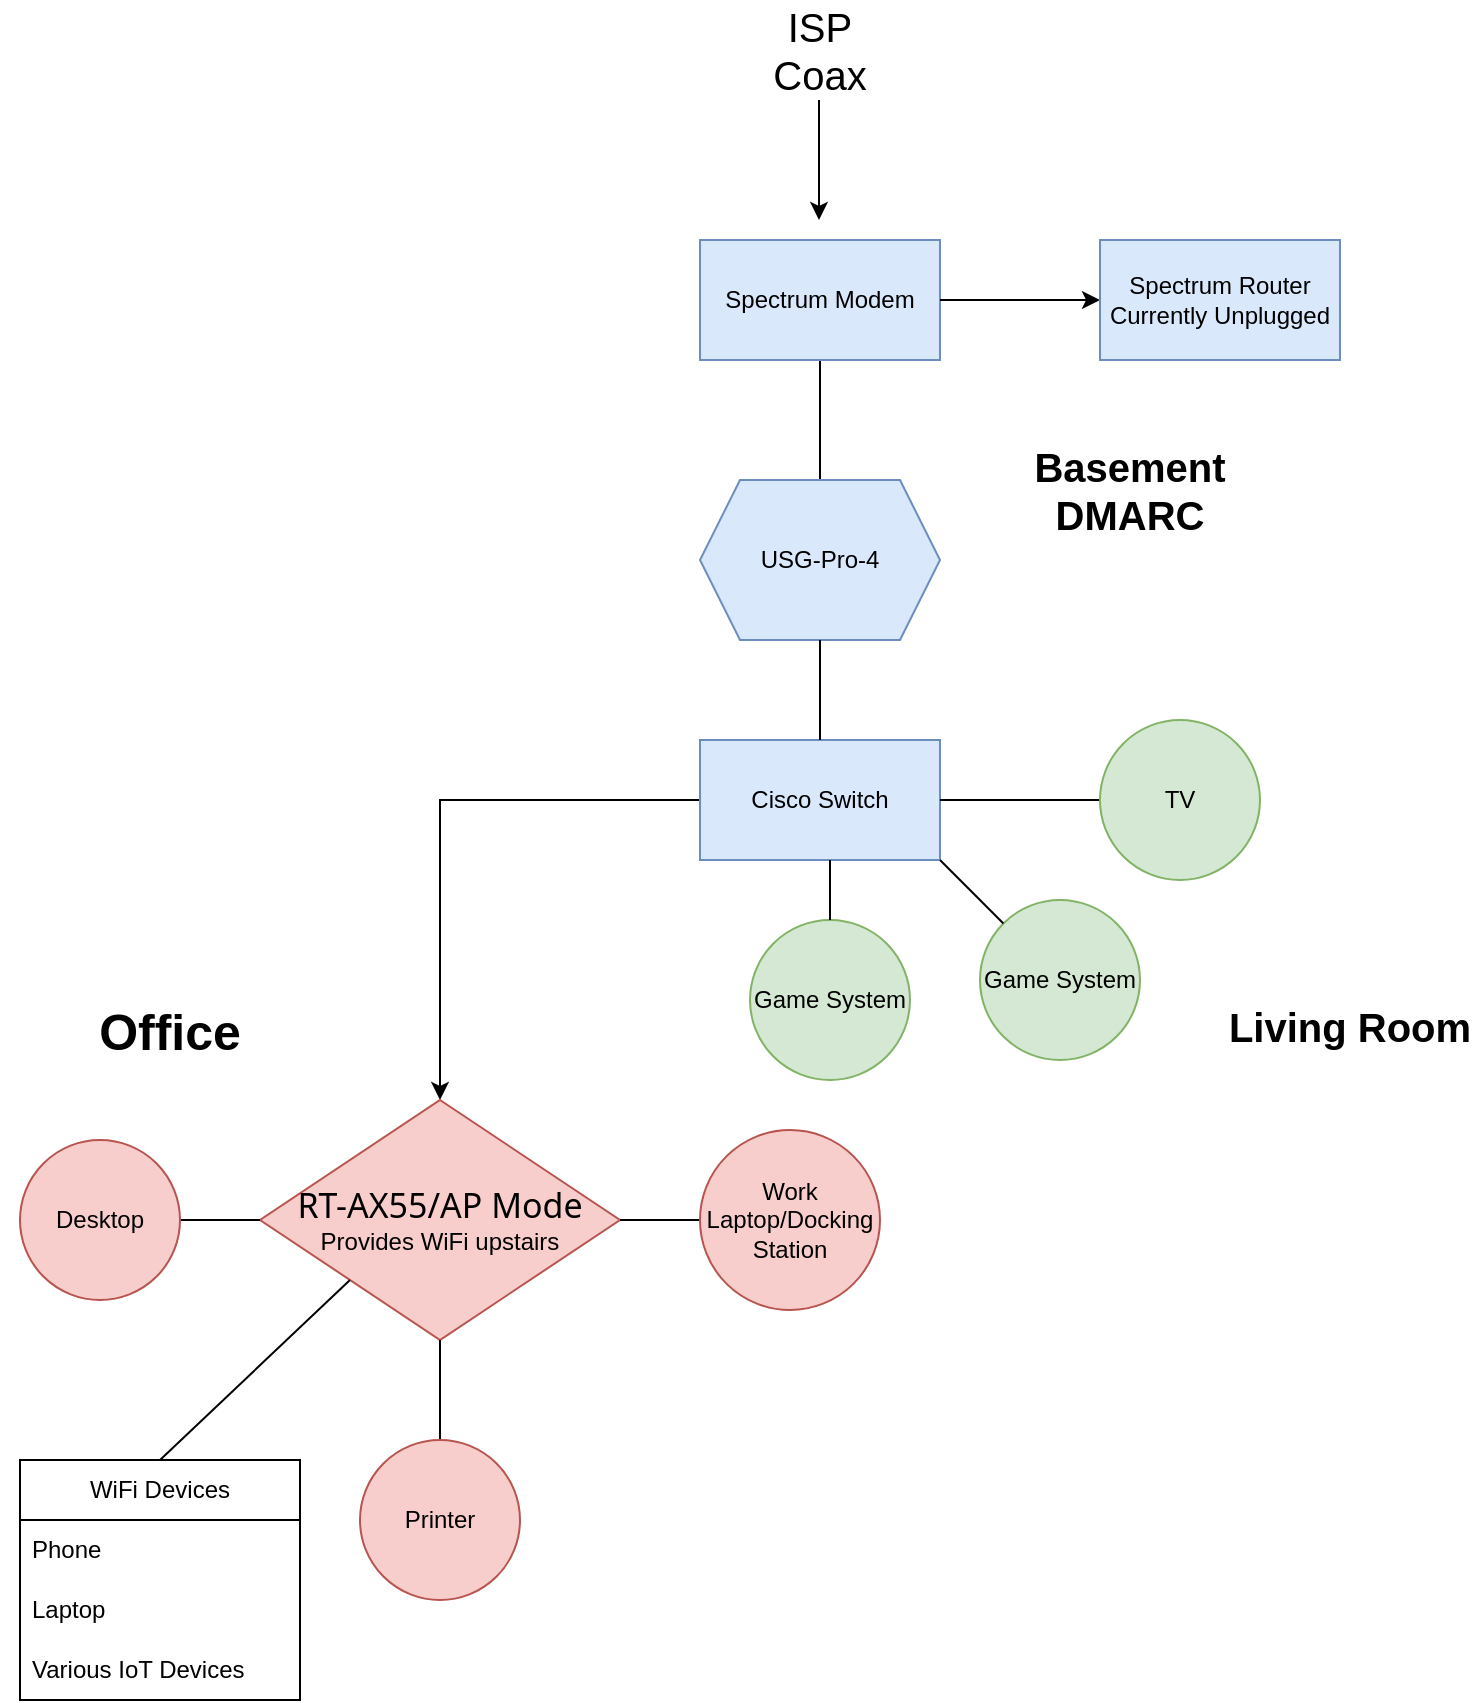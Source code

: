<mxfile version="24.3.0" type="google">
  <diagram name="Page-1" id="715lWyBr_V2-4V5KE1XU">
    <mxGraphModel grid="1" page="1" gridSize="10" guides="1" tooltips="1" connect="1" arrows="1" fold="1" pageScale="1" pageWidth="850" pageHeight="1100" math="0" shadow="0">
      <root>
        <mxCell id="0" />
        <mxCell id="1" parent="0" />
        <mxCell id="2UbKhAp7j60dTIjb8Jcg-7" value="" style="edgeStyle=orthogonalEdgeStyle;rounded=0;orthogonalLoop=1;jettySize=auto;html=1;" edge="1" parent="1" source="2UbKhAp7j60dTIjb8Jcg-1">
          <mxGeometry relative="1" as="geometry">
            <mxPoint x="420" y="260" as="targetPoint" />
          </mxGeometry>
        </mxCell>
        <mxCell id="2UbKhAp7j60dTIjb8Jcg-1" value="Spectrum Modem" style="rounded=0;whiteSpace=wrap;html=1;fillColor=#dae8fc;strokeColor=#6c8ebf;" vertex="1" parent="1">
          <mxGeometry x="360" y="120" width="120" height="60" as="geometry" />
        </mxCell>
        <mxCell id="2UbKhAp7j60dTIjb8Jcg-2" value="" style="endArrow=classic;html=1;rounded=0;" edge="1" parent="1">
          <mxGeometry width="50" height="50" relative="1" as="geometry">
            <mxPoint x="419.5" y="50" as="sourcePoint" />
            <mxPoint x="419.5" y="110" as="targetPoint" />
          </mxGeometry>
        </mxCell>
        <mxCell id="2UbKhAp7j60dTIjb8Jcg-3" value="&lt;font style=&quot;font-size: 20px;&quot;&gt;ISP&lt;/font&gt;&lt;div style=&quot;font-size: 20px;&quot;&gt;&lt;font style=&quot;font-size: 20px;&quot;&gt;Coax&lt;/font&gt;&lt;/div&gt;" style="text;html=1;align=center;verticalAlign=middle;whiteSpace=wrap;rounded=0;" vertex="1" parent="1">
          <mxGeometry x="360" width="120" height="50" as="geometry" />
        </mxCell>
        <mxCell id="2UbKhAp7j60dTIjb8Jcg-4" value="" style="endArrow=classic;html=1;rounded=0;exitX=1;exitY=0.5;exitDx=0;exitDy=0;" edge="1" parent="1" source="2UbKhAp7j60dTIjb8Jcg-1" target="2UbKhAp7j60dTIjb8Jcg-5">
          <mxGeometry width="50" height="50" relative="1" as="geometry">
            <mxPoint x="490" y="140" as="sourcePoint" />
            <mxPoint x="580" y="140" as="targetPoint" />
            <Array as="points" />
          </mxGeometry>
        </mxCell>
        <mxCell id="2UbKhAp7j60dTIjb8Jcg-5" value="Spectrum Router Currently Unplugged" style="rounded=0;whiteSpace=wrap;html=1;fillColor=#dae8fc;strokeColor=#6c8ebf;" vertex="1" parent="1">
          <mxGeometry x="560" y="120" width="120" height="60" as="geometry" />
        </mxCell>
        <mxCell id="2UbKhAp7j60dTIjb8Jcg-9" value="" style="edgeStyle=orthogonalEdgeStyle;rounded=0;orthogonalLoop=1;jettySize=auto;html=1;exitX=0;exitY=0.5;exitDx=0;exitDy=0;" edge="1" parent="1" source="2UbKhAp7j60dTIjb8Jcg-12" target="2UbKhAp7j60dTIjb8Jcg-8">
          <mxGeometry relative="1" as="geometry">
            <mxPoint x="420" y="320" as="sourcePoint" />
          </mxGeometry>
        </mxCell>
        <mxCell id="2UbKhAp7j60dTIjb8Jcg-8" value="&lt;h2 style=&quot;font-weight: 400; margin: 0px; font-family: TTNormsProMedium, MyriadSemibold, &amp;quot;Segoe UI&amp;quot;, Arial, &amp;quot;PingFang TC&amp;quot;, &amp;quot;Microsoft JhengHei&amp;quot;, sans-serif; font-size: 1.062rem;&quot;&gt;RT-AX55/AP Mode&lt;/h2&gt;&lt;div&gt;Provides WiFi upstairs&lt;/div&gt;" style="rhombus;whiteSpace=wrap;html=1;rounded=0;fillColor=#f8cecc;strokeColor=#b85450;" vertex="1" parent="1">
          <mxGeometry x="140" y="550" width="180" height="120" as="geometry" />
        </mxCell>
        <mxCell id="2UbKhAp7j60dTIjb8Jcg-10" value="USG-Pro-4" style="shape=hexagon;perimeter=hexagonPerimeter2;whiteSpace=wrap;html=1;fixedSize=1;fillColor=#dae8fc;strokeColor=#6c8ebf;" vertex="1" parent="1">
          <mxGeometry x="360" y="240" width="120" height="80" as="geometry" />
        </mxCell>
        <mxCell id="2UbKhAp7j60dTIjb8Jcg-12" value="Cisco Switch" style="whiteSpace=wrap;html=1;rounded=0;fillColor=#dae8fc;strokeColor=#6c8ebf;" vertex="1" parent="1">
          <mxGeometry x="360" y="370" width="120" height="60" as="geometry" />
        </mxCell>
        <mxCell id="2UbKhAp7j60dTIjb8Jcg-14" value="" style="endArrow=none;html=1;rounded=0;entryX=0;entryY=0.5;entryDx=0;entryDy=0;" edge="1" parent="1" source="2UbKhAp7j60dTIjb8Jcg-15" target="2UbKhAp7j60dTIjb8Jcg-8">
          <mxGeometry width="50" height="50" relative="1" as="geometry">
            <mxPoint x="260" y="670" as="sourcePoint" />
            <mxPoint x="370.003" y="613.551" as="targetPoint" />
          </mxGeometry>
        </mxCell>
        <mxCell id="2UbKhAp7j60dTIjb8Jcg-15" value="Desktop" style="ellipse;whiteSpace=wrap;html=1;aspect=fixed;fillColor=#f8cecc;strokeColor=#b85450;" vertex="1" parent="1">
          <mxGeometry x="20" y="570" width="80" height="80" as="geometry" />
        </mxCell>
        <mxCell id="2UbKhAp7j60dTIjb8Jcg-16" value="" style="endArrow=none;html=1;rounded=0;entryX=0.5;entryY=1;entryDx=0;entryDy=0;" edge="1" parent="1" source="2UbKhAp7j60dTIjb8Jcg-17" target="2UbKhAp7j60dTIjb8Jcg-8">
          <mxGeometry width="50" height="50" relative="1" as="geometry">
            <mxPoint x="340" y="693.78" as="sourcePoint" />
            <mxPoint x="420.27" y="649.996" as="targetPoint" />
          </mxGeometry>
        </mxCell>
        <mxCell id="2UbKhAp7j60dTIjb8Jcg-17" value="Printer" style="ellipse;whiteSpace=wrap;html=1;aspect=fixed;fillColor=#f8cecc;strokeColor=#b85450;" vertex="1" parent="1">
          <mxGeometry x="190" y="720" width="80" height="80" as="geometry" />
        </mxCell>
        <mxCell id="2UbKhAp7j60dTIjb8Jcg-20" value="" style="endArrow=none;html=1;rounded=0;" edge="1" parent="1" target="2UbKhAp7j60dTIjb8Jcg-21">
          <mxGeometry width="50" height="50" relative="1" as="geometry">
            <mxPoint x="480" y="400" as="sourcePoint" />
            <mxPoint x="540" y="400" as="targetPoint" />
          </mxGeometry>
        </mxCell>
        <mxCell id="2UbKhAp7j60dTIjb8Jcg-21" value="TV" style="ellipse;whiteSpace=wrap;html=1;aspect=fixed;fillColor=#d5e8d4;strokeColor=#82b366;" vertex="1" parent="1">
          <mxGeometry x="560" y="360" width="80" height="80" as="geometry" />
        </mxCell>
        <mxCell id="2UbKhAp7j60dTIjb8Jcg-23" value="Game System" style="ellipse;whiteSpace=wrap;html=1;aspect=fixed;fillColor=#d5e8d4;strokeColor=#82b366;" vertex="1" parent="1">
          <mxGeometry x="500" y="450" width="80" height="80" as="geometry" />
        </mxCell>
        <mxCell id="2UbKhAp7j60dTIjb8Jcg-24" value="Game System" style="ellipse;whiteSpace=wrap;html=1;aspect=fixed;fillColor=#d5e8d4;strokeColor=#82b366;" vertex="1" parent="1">
          <mxGeometry x="385" y="460" width="80" height="80" as="geometry" />
        </mxCell>
        <mxCell id="2UbKhAp7j60dTIjb8Jcg-25" value="" style="endArrow=none;html=1;rounded=0;exitX=0.5;exitY=0;exitDx=0;exitDy=0;" edge="1" parent="1" source="2UbKhAp7j60dTIjb8Jcg-24">
          <mxGeometry width="50" height="50" relative="1" as="geometry">
            <mxPoint x="375" y="480" as="sourcePoint" />
            <mxPoint x="425" y="430" as="targetPoint" />
          </mxGeometry>
        </mxCell>
        <mxCell id="2UbKhAp7j60dTIjb8Jcg-26" value="" style="endArrow=none;html=1;rounded=0;entryX=1;entryY=1;entryDx=0;entryDy=0;exitX=0;exitY=0;exitDx=0;exitDy=0;" edge="1" parent="1" source="2UbKhAp7j60dTIjb8Jcg-23" target="2UbKhAp7j60dTIjb8Jcg-12">
          <mxGeometry width="50" height="50" relative="1" as="geometry">
            <mxPoint x="490" y="470" as="sourcePoint" />
            <mxPoint x="540" y="420" as="targetPoint" />
          </mxGeometry>
        </mxCell>
        <mxCell id="2UbKhAp7j60dTIjb8Jcg-27" value="" style="endArrow=none;html=1;rounded=0;entryX=0.5;entryY=1;entryDx=0;entryDy=0;" edge="1" parent="1" source="2UbKhAp7j60dTIjb8Jcg-12" target="2UbKhAp7j60dTIjb8Jcg-10">
          <mxGeometry width="50" height="50" relative="1" as="geometry">
            <mxPoint x="400" y="410" as="sourcePoint" />
            <mxPoint x="450" y="360" as="targetPoint" />
          </mxGeometry>
        </mxCell>
        <mxCell id="2UbKhAp7j60dTIjb8Jcg-28" value="" style="endArrow=none;html=1;rounded=0;exitX=1;exitY=0.5;exitDx=0;exitDy=0;" edge="1" parent="1" source="2UbKhAp7j60dTIjb8Jcg-8" target="2UbKhAp7j60dTIjb8Jcg-29">
          <mxGeometry width="50" height="50" relative="1" as="geometry">
            <mxPoint x="300" y="600" as="sourcePoint" />
            <mxPoint x="350" y="600" as="targetPoint" />
          </mxGeometry>
        </mxCell>
        <mxCell id="2UbKhAp7j60dTIjb8Jcg-29" value="Work Laptop/Docking Station" style="ellipse;whiteSpace=wrap;html=1;aspect=fixed;fillColor=#f8cecc;strokeColor=#b85450;" vertex="1" parent="1">
          <mxGeometry x="360" y="565" width="90" height="90" as="geometry" />
        </mxCell>
        <mxCell id="AgKYyF2yUX7qC6j6kHYI-1" value="" style="endArrow=none;html=1;rounded=0;exitX=0;exitY=1;exitDx=0;exitDy=0;entryX=0.5;entryY=0;entryDx=0;entryDy=0;" edge="1" parent="1" source="2UbKhAp7j60dTIjb8Jcg-8" target="AgKYyF2yUX7qC6j6kHYI-2">
          <mxGeometry width="50" height="50" relative="1" as="geometry">
            <mxPoint x="110" y="720" as="sourcePoint" />
            <mxPoint x="190" y="640" as="targetPoint" />
          </mxGeometry>
        </mxCell>
        <mxCell id="AgKYyF2yUX7qC6j6kHYI-2" value="WiFi Devices" style="swimlane;fontStyle=0;childLayout=stackLayout;horizontal=1;startSize=30;horizontalStack=0;resizeParent=1;resizeParentMax=0;resizeLast=0;collapsible=1;marginBottom=0;whiteSpace=wrap;html=1;" vertex="1" parent="1">
          <mxGeometry x="20" y="730" width="140" height="120" as="geometry" />
        </mxCell>
        <mxCell id="AgKYyF2yUX7qC6j6kHYI-3" value="Phone" style="text;align=left;verticalAlign=middle;spacingLeft=4;spacingRight=4;overflow=hidden;points=[[0,0.5],[1,0.5]];portConstraint=eastwest;rotatable=0;whiteSpace=wrap;html=1;" vertex="1" parent="AgKYyF2yUX7qC6j6kHYI-2">
          <mxGeometry y="30" width="140" height="30" as="geometry" />
        </mxCell>
        <mxCell id="AgKYyF2yUX7qC6j6kHYI-4" value="Laptop" style="text;align=left;verticalAlign=middle;spacingLeft=4;spacingRight=4;overflow=hidden;points=[[0,0.5],[1,0.5]];portConstraint=eastwest;rotatable=0;whiteSpace=wrap;html=1;" vertex="1" parent="AgKYyF2yUX7qC6j6kHYI-2">
          <mxGeometry y="60" width="140" height="30" as="geometry" />
        </mxCell>
        <mxCell id="AgKYyF2yUX7qC6j6kHYI-5" value="Various IoT Devices" style="text;align=left;verticalAlign=middle;spacingLeft=4;spacingRight=4;overflow=hidden;points=[[0,0.5],[1,0.5]];portConstraint=eastwest;rotatable=0;whiteSpace=wrap;html=1;fillColor=none;" vertex="1" parent="AgKYyF2yUX7qC6j6kHYI-2">
          <mxGeometry y="90" width="140" height="30" as="geometry" />
        </mxCell>
        <mxCell id="AgKYyF2yUX7qC6j6kHYI-6" value="&lt;font size=&quot;1&quot; style=&quot;&quot;&gt;&lt;b style=&quot;font-size: 25px;&quot;&gt;Office&lt;/b&gt;&lt;/font&gt;" style="text;html=1;align=center;verticalAlign=middle;whiteSpace=wrap;rounded=0;" vertex="1" parent="1">
          <mxGeometry x="10" y="480" width="170" height="70" as="geometry" />
        </mxCell>
        <mxCell id="AgKYyF2yUX7qC6j6kHYI-8" value="&lt;font style=&quot;font-size: 20px;&quot;&gt;&lt;b&gt;Basement DMARC&lt;/b&gt;&lt;/font&gt;" style="text;html=1;align=center;verticalAlign=middle;whiteSpace=wrap;rounded=0;" vertex="1" parent="1">
          <mxGeometry x="490" y="200" width="170" height="90" as="geometry" />
        </mxCell>
        <mxCell id="AgKYyF2yUX7qC6j6kHYI-9" value="&lt;font size=&quot;1&quot; style=&quot;&quot;&gt;&lt;b style=&quot;font-size: 20px;&quot;&gt;Living Room&lt;/b&gt;&lt;/font&gt;" style="text;html=1;align=center;verticalAlign=middle;whiteSpace=wrap;rounded=0;" vertex="1" parent="1">
          <mxGeometry x="620" y="485" width="130" height="55" as="geometry" />
        </mxCell>
      </root>
    </mxGraphModel>
  </diagram>
</mxfile>

